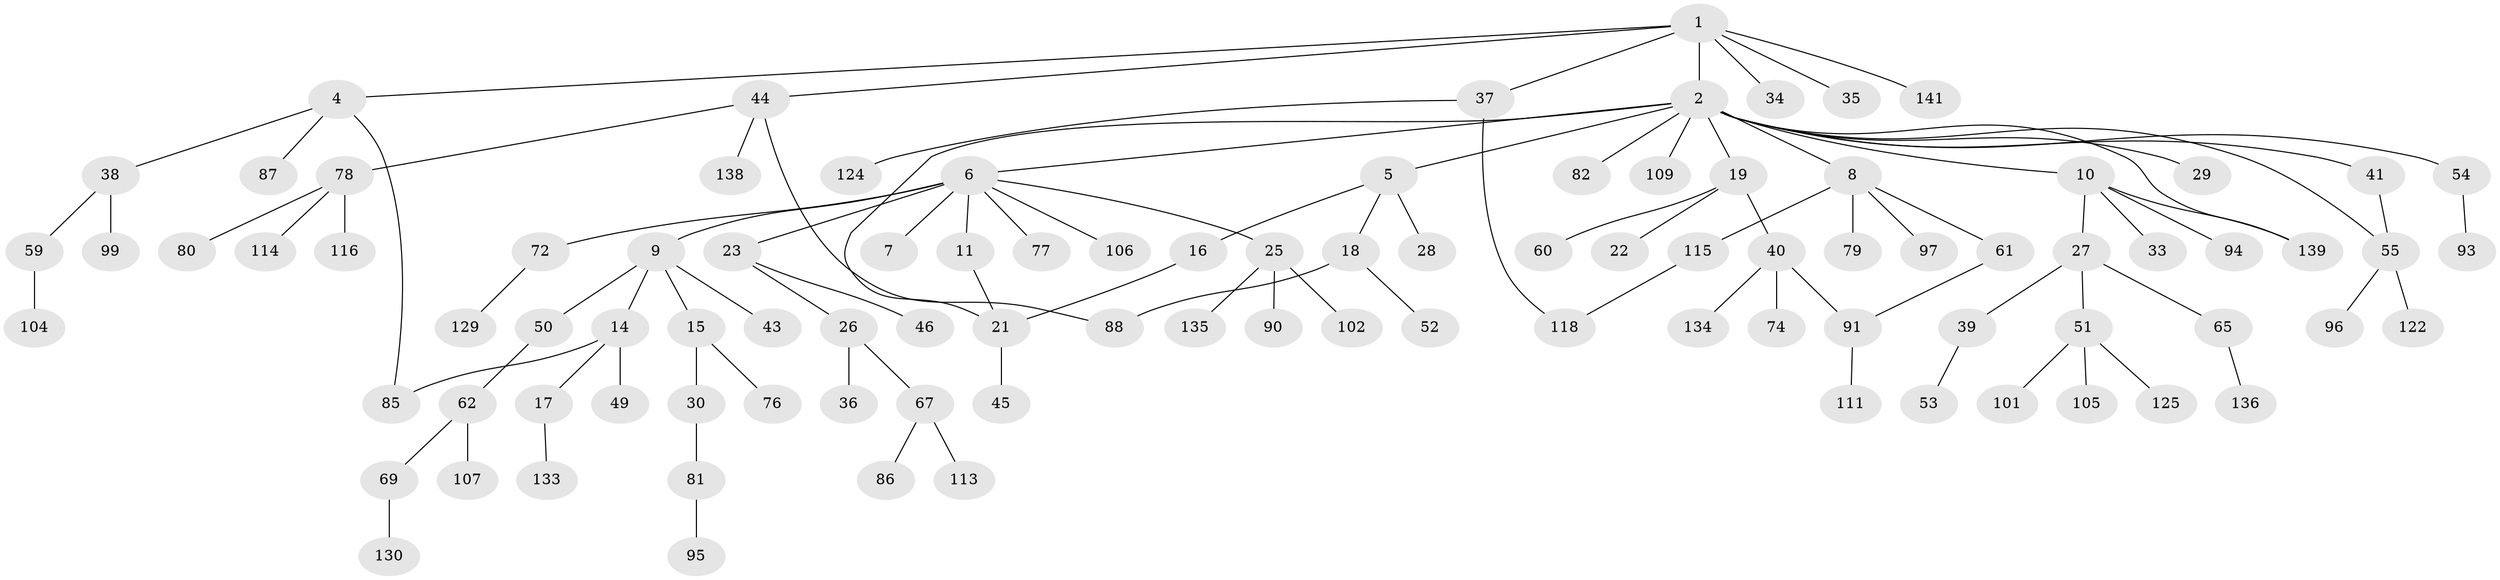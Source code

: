 // Generated by graph-tools (version 1.1) at 2025/23/03/03/25 07:23:32]
// undirected, 98 vertices, 105 edges
graph export_dot {
graph [start="1"]
  node [color=gray90,style=filled];
  1 [super="+20"];
  2 [super="+3"];
  4;
  5;
  6 [super="+13"];
  7;
  8 [super="+12"];
  9 [super="+84"];
  10 [super="+32"];
  11;
  14 [super="+121"];
  15 [super="+112"];
  16 [super="+120"];
  17 [super="+132"];
  18 [super="+48"];
  19;
  21 [super="+24"];
  22;
  23 [super="+31"];
  25 [super="+73"];
  26;
  27 [super="+47"];
  28 [super="+57"];
  29;
  30;
  33 [super="+110"];
  34;
  35;
  36;
  37 [super="+100"];
  38 [super="+58"];
  39 [super="+89"];
  40 [super="+42"];
  41 [super="+128"];
  43 [super="+63"];
  44 [super="+71"];
  45 [super="+137"];
  46;
  49;
  50 [super="+108"];
  51 [super="+75"];
  52 [super="+70"];
  53 [super="+92"];
  54;
  55 [super="+56"];
  59 [super="+64"];
  60 [super="+68"];
  61 [super="+66"];
  62 [super="+83"];
  65;
  67;
  69;
  72;
  74;
  76;
  77;
  78 [super="+126"];
  79;
  80;
  81;
  82;
  85 [super="+117"];
  86 [super="+98"];
  87;
  88;
  90;
  91 [super="+119"];
  93;
  94;
  95 [super="+103"];
  96;
  97;
  99 [super="+123"];
  101;
  102;
  104 [super="+140"];
  105;
  106;
  107 [super="+127"];
  109;
  111;
  113;
  114;
  115;
  116;
  118 [super="+131"];
  122;
  124;
  125;
  129;
  130;
  133;
  134;
  135;
  136;
  138;
  139;
  141;
  1 -- 2;
  1 -- 4;
  1 -- 34;
  1 -- 35;
  1 -- 37;
  1 -- 44;
  1 -- 141;
  2 -- 6;
  2 -- 29;
  2 -- 54;
  2 -- 82;
  2 -- 21;
  2 -- 5;
  2 -- 8;
  2 -- 41;
  2 -- 10;
  2 -- 139;
  2 -- 109;
  2 -- 19;
  2 -- 55;
  4 -- 38;
  4 -- 87;
  4 -- 85;
  5 -- 16;
  5 -- 18;
  5 -- 28;
  6 -- 7;
  6 -- 9;
  6 -- 11;
  6 -- 23;
  6 -- 25;
  6 -- 72;
  6 -- 106;
  6 -- 77;
  8 -- 61;
  8 -- 79;
  8 -- 97;
  8 -- 115;
  9 -- 14;
  9 -- 15;
  9 -- 43;
  9 -- 50;
  10 -- 27;
  10 -- 94;
  10 -- 33;
  10 -- 139;
  11 -- 21;
  14 -- 17;
  14 -- 49;
  14 -- 85;
  15 -- 30;
  15 -- 76;
  16 -- 21;
  17 -- 133;
  18 -- 88;
  18 -- 52;
  19 -- 22;
  19 -- 40;
  19 -- 60;
  21 -- 45;
  23 -- 26;
  23 -- 46;
  25 -- 135;
  25 -- 90;
  25 -- 102;
  26 -- 36;
  26 -- 67;
  27 -- 39;
  27 -- 51;
  27 -- 65;
  30 -- 81;
  37 -- 124;
  37 -- 118;
  38 -- 59;
  38 -- 99;
  39 -- 53;
  40 -- 74;
  40 -- 91;
  40 -- 134;
  41 -- 55;
  44 -- 88;
  44 -- 138;
  44 -- 78;
  50 -- 62;
  51 -- 101;
  51 -- 105;
  51 -- 125;
  54 -- 93;
  55 -- 122;
  55 -- 96;
  59 -- 104;
  61 -- 91;
  62 -- 69;
  62 -- 107;
  65 -- 136;
  67 -- 86;
  67 -- 113;
  69 -- 130;
  72 -- 129;
  78 -- 80;
  78 -- 114;
  78 -- 116;
  81 -- 95;
  91 -- 111;
  115 -- 118;
}
